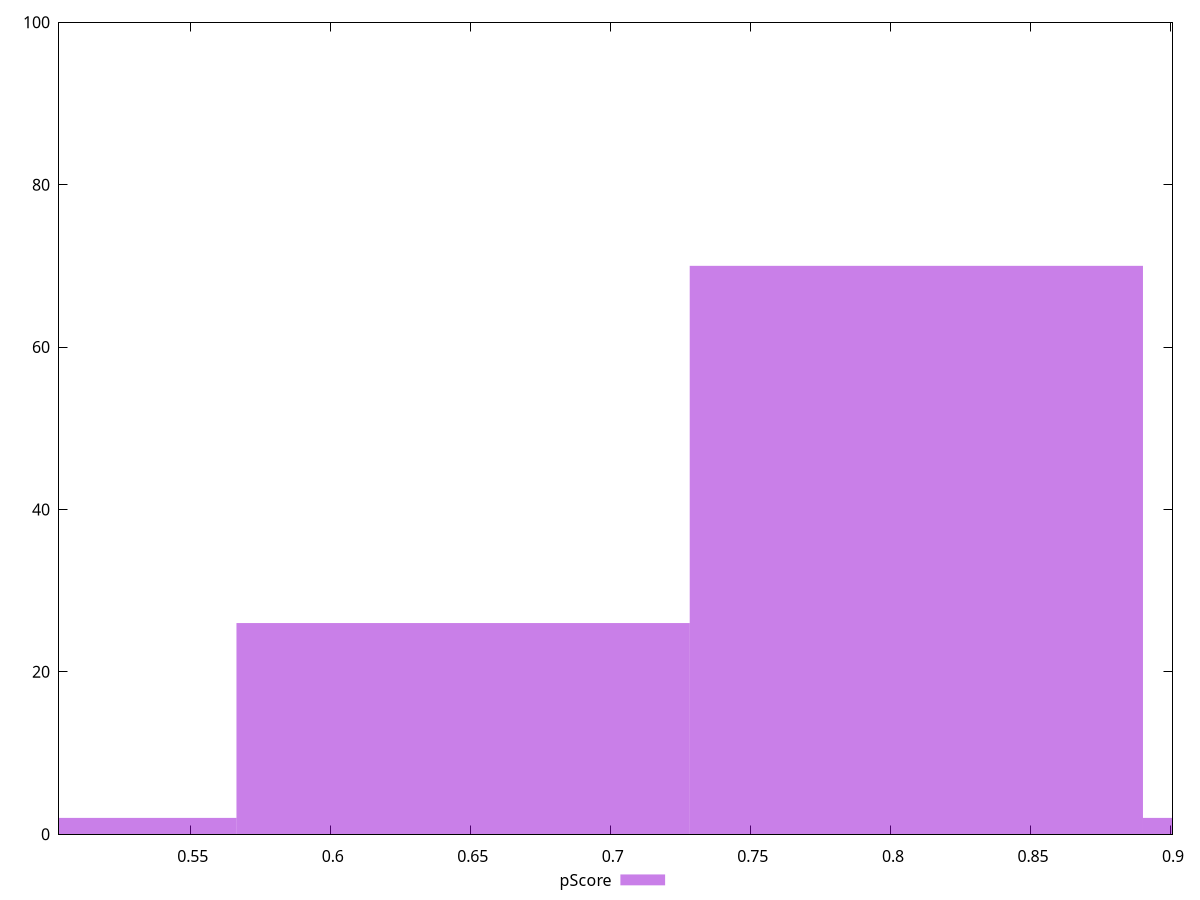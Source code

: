 reset

$pScore <<EOF
0.6472669446298893 26
0.8090836807873616 70
0.485450208472417 2
0.970900416944834 2
EOF

set key outside below
set boxwidth 0.16181673615747233
set xrange [0.5030020677762239:0.9005368322726401]
set yrange [0:100]
set trange [0:100]
set style fill transparent solid 0.5 noborder
set terminal svg size 640, 490 enhanced background rgb 'white'
set output "reports/report_00028_2021-02-24T12-49-42.674Z/bootup-time/samples/astro/pScore/histogram.svg"

plot $pScore title "pScore" with boxes

reset

